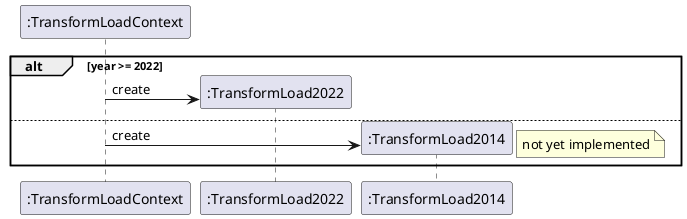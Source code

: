 @startuml strategysequence
participant ":TransformLoadContext" as context
participant ":TransformLoad2022" as s2022
participant ":TransformLoad2014" as s2014

alt year >= 2022
    context -> s2022 **: create 
else
    context -> s2014 **: create
    note right: not yet implemented
end
@enduml
